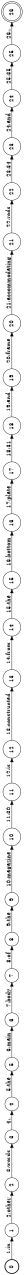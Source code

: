 digraph FST {
rankdir = LR;
size = "8.5,11";
label = "";
center = 1;
orientation = Landscape;
ranksep = "0.4";
nodesep = "0.25";
0 [label = "0", shape = circle, style = bold, fontsize = 14]
	0 -> 1 [label = "1:in", fontsize = 14];
1 [label = "1", shape = circle, style = solid, fontsize = 14]
	1 -> 2 [label = "2:other", fontsize = 14];
2 [label = "2", shape = circle, style = solid, fontsize = 14]
	2 -> 3 [label = "3:words", fontsize = 14];
3 [label = "3", shape = circle, style = solid, fontsize = 14]
	3 -> 4 [label = "4:,", fontsize = 14];
4 [label = "4", shape = circle, style = solid, fontsize = 14]
	4 -> 5 [label = "5:the", fontsize = 14];
5 [label = "5", shape = circle, style = solid, fontsize = 14]
	5 -> 6 [label = "6:main", fontsize = 14];
6 [label = "6", shape = circle, style = solid, fontsize = 14]
	6 -> 7 [label = "7:body", fontsize = 14];
7 [label = "7", shape = circle, style = solid, fontsize = 14]
	7 -> 8 [label = "8:of", fontsize = 14];
8 [label = "8", shape = circle, style = solid, fontsize = 14]
	8 -> 9 [label = "9:the", fontsize = 14];
9 [label = "9", shape = circle, style = solid, fontsize = 14]
	9 -> 10 [label = "10:magazine", fontsize = 14];
10 [label = "10", shape = circle, style = solid, fontsize = 14]
	10 -> 11 [label = "11:30", fontsize = 14];
11 [label = "11", shape = circle, style = solid, fontsize = 14]
	11 -> 12 [label = "12:is", fontsize = 14];
12 [label = "12", shape = circle, style = solid, fontsize = 14]
	12 -> 13 [label = "13:constructed", fontsize = 14];
13 [label = "13", shape = circle, style = solid, fontsize = 14]
	13 -> 14 [label = "14:from", fontsize = 14];
14 [label = "14", shape = circle, style = solid, fontsize = 14]
	14 -> 15 [label = "15:the", fontsize = 14];
15 [label = "15", shape = circle, style = solid, fontsize = 14]
	15 -> 16 [label = "16:bottom", fontsize = 14];
16 [label = "16", shape = circle, style = solid, fontsize = 14]
	16 -> 17 [label = "17:plate", fontsize = 14];
17 [label = "17", shape = circle, style = solid, fontsize = 14]
	17 -> 18 [label = "18:31", fontsize = 14];
18 [label = "18", shape = circle, style = solid, fontsize = 14]
	18 -> 19 [label = "19:and", fontsize = 14];
19 [label = "19", shape = circle, style = solid, fontsize = 14]
	19 -> 20 [label = "20:frame", fontsize = 14];
20 [label = "20", shape = circle, style = solid, fontsize = 14]
	20 -> 21 [label = "21:accommodating", fontsize = 14];
21 [label = "21", shape = circle, style = solid, fontsize = 14]
	21 -> 22 [label = "22:rods", fontsize = 14];
22 [label = "22", shape = circle, style = solid, fontsize = 14]
	22 -> 23 [label = "23:34", fontsize = 14];
23 [label = "23", shape = circle, style = solid, fontsize = 14]
	23 -> 24 [label = "24:and", fontsize = 14];
24 [label = "24", shape = circle, style = solid, fontsize = 14]
	24 -> 25 [label = "25:35", fontsize = 14];
25 [label = "25", shape = circle, style = solid, fontsize = 14]
	25 -> 26 [label = "26:.", fontsize = 14];
26 [label = "26", shape = doublecircle, style = solid, fontsize = 14]
}
